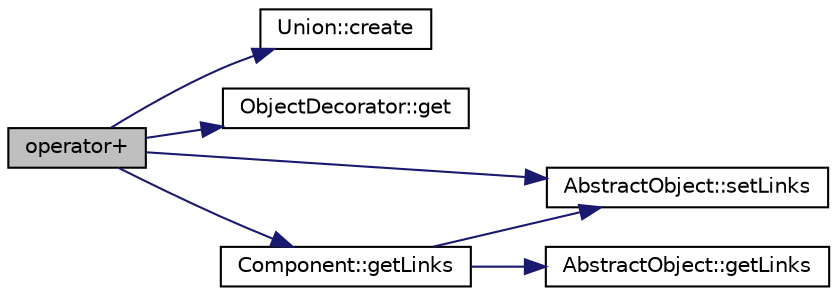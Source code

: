 digraph "operator+"
{
  edge [fontname="Helvetica",fontsize="10",labelfontname="Helvetica",labelfontsize="10"];
  node [fontname="Helvetica",fontsize="10",shape=record];
  rankdir="LR";
  Node1 [label="operator+",height=0.2,width=0.4,color="black", fillcolor="grey75", style="filled" fontcolor="black"];
  Node1 -> Node2 [color="midnightblue",fontsize="10",style="solid",fontname="Helvetica"];
  Node2 [label="Union::create",height=0.2,width=0.4,color="black", fillcolor="white", style="filled",URL="$classUnion.html#abd6d383545bd9e28a2b2a73f716c9169",tooltip="Static factory method."];
  Node1 -> Node3 [color="midnightblue",fontsize="10",style="solid",fontname="Helvetica"];
  Node3 [label="ObjectDecorator::get",height=0.2,width=0.4,color="black", fillcolor="white", style="filled",URL="$classObjectDecorator.html#a0021fca00921a5a48b4507612dc65c74",tooltip="Get the internally hold pointer. Const version."];
  Node1 -> Node4 [color="midnightblue",fontsize="10",style="solid",fontname="Helvetica"];
  Node4 [label="AbstractObject::setLinks",height=0.2,width=0.4,color="black", fillcolor="white", style="filled",URL="$classAbstractObject.html#ab10fcc764ffe95d859beedaaf6b54a7e"];
  Node1 -> Node5 [color="midnightblue",fontsize="10",style="solid",fontname="Helvetica"];
  Node5 [label="Component::getLinks",height=0.2,width=0.4,color="black", fillcolor="white", style="filled",URL="$classComponent.html#a49bda799c32846b690940adc73ef49a0"];
  Node5 -> Node4 [color="midnightblue",fontsize="10",style="solid",fontname="Helvetica"];
  Node5 -> Node6 [color="midnightblue",fontsize="10",style="solid",fontname="Helvetica"];
  Node6 [label="AbstractObject::getLinks",height=0.2,width=0.4,color="black", fillcolor="white", style="filled",URL="$classAbstractObject.html#ab0650b0b0c6fd0e692f976bcc1f3a065"];
}
